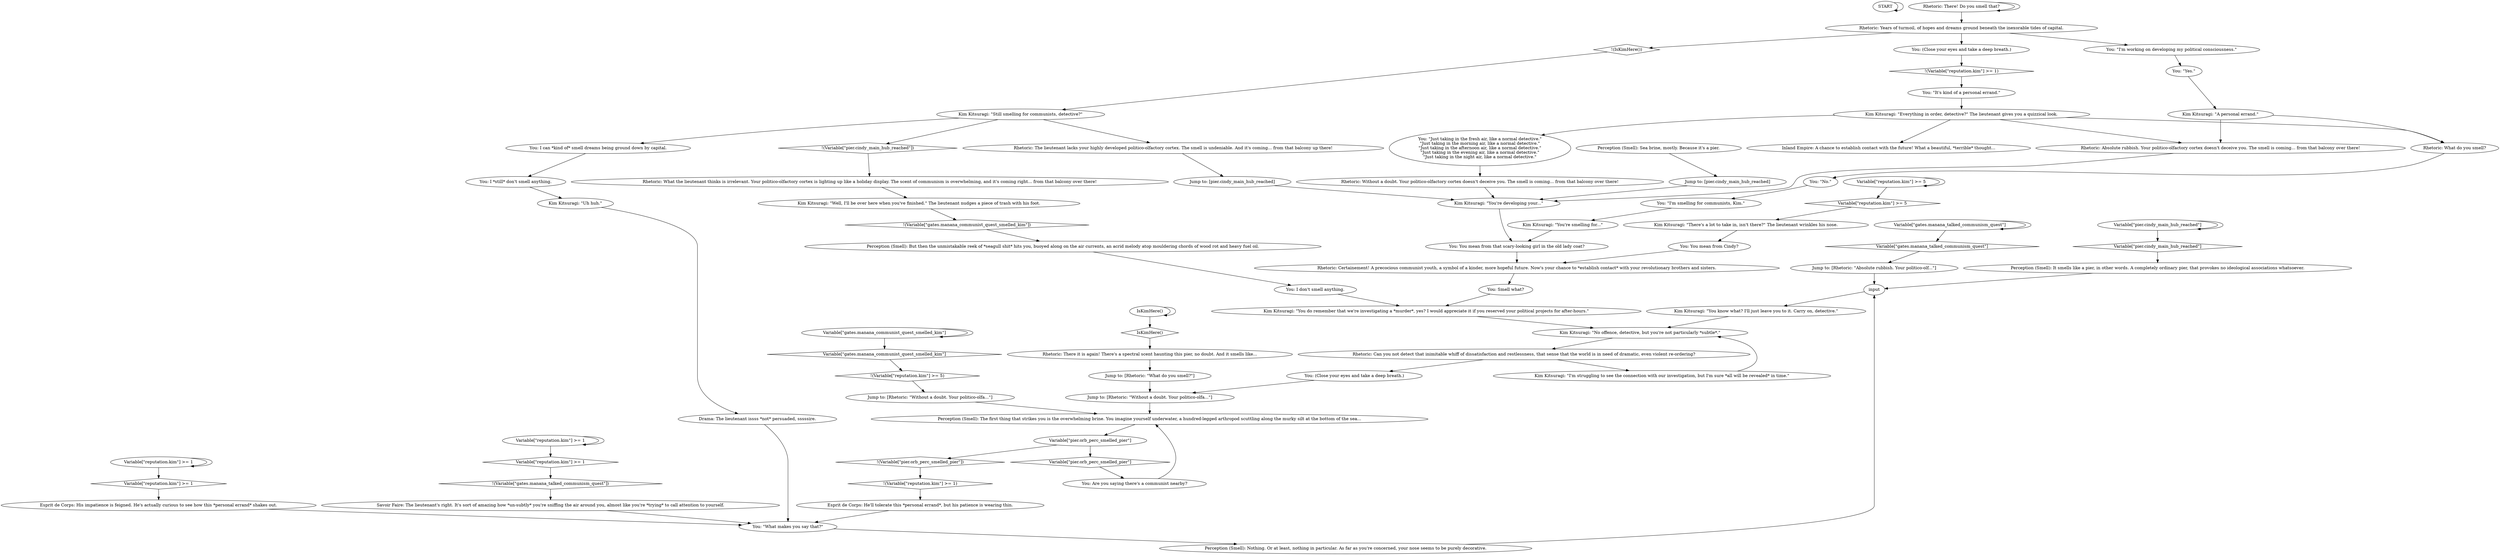 # PIER ORB / communistquest
# Rhetoric smells a communist around here. Part of the Communist Dream Quest
# ==================================================
digraph G {
	  0 [label="START"];
	  1 [label="input"];
	  2 [label="Rhetoric: Absolute rubbish. Your politico-olfactory cortex doesn't deceive you. The smell is coming... from that balcony over there!"];
	  3 [label="You: \"I'm working on developing my political consciousness.\""];
	  4 [label="You: I can *kind of* smell dreams being ground down by capital."];
	  5 [label="You: \"Yes.\""];
	  6 [label="Kim Kitsuragi: \"You're developing your...\""];
	  7 [label="Variable[\"pier.cindy_main_hub_reached\"]"];
	  8 [label="Variable[\"pier.cindy_main_hub_reached\"]", shape=diamond];
	  9 [label="!(Variable[\"pier.cindy_main_hub_reached\"])", shape=diamond];
	  10 [label="You: \"No.\""];
	  11 [label="Perception (Smell): The first thing that strikes you is the overwhelming brine. You imagine yourself underwater, a hundred-legged arthropod scuttling along the murky silt at the bottom of the sea..."];
	  12 [label="Rhetoric: Without a doubt. Your politico-olfactory cortex doesn't deceive you. The smell is coming... from that balcony over there!"];
	  13 [label="Kim Kitsuragi: \"There's a lot to take in, isn't there?\" The lieutenant wrinkles his nose."];
	  14 [label="Kim Kitsuragi: \"You know what? I'll just leave you to it. Carry on, detective.\""];
	  15 [label="Variable[\"gates.manana_talked_communism_quest\"]"];
	  16 [label="Variable[\"gates.manana_talked_communism_quest\"]", shape=diamond];
	  17 [label="!(Variable[\"gates.manana_talked_communism_quest\"])", shape=diamond];
	  18 [label="Variable[\"reputation.kim\"] >= 5"];
	  19 [label="Variable[\"reputation.kim\"] >= 5", shape=diamond];
	  20 [label="!(Variable[\"reputation.kim\"] >= 5)", shape=diamond];
	  21 [label="Kim Kitsuragi: \"Still smelling for communists, detective?\""];
	  22 [label="Perception (Smell): It smells like a pier, in other words. A completely ordinary pier, that provokes no ideological associations whatsoever."];
	  23 [label="You: You mean from Cindy?"];
	  24 [label="Jump to: [Rhetoric: \"Without a doubt. Your politico-olfa...\"]"];
	  25 [label="Kim Kitsuragi: \"I'm struggling to see the connection with our investigation, but I'm sure *all will be revealed* in time.\""];
	  26 [label="You: (Close your eyes and take a deep breath.)"];
	  27 [label="You: Are you saying there's a communist nearby?"];
	  28 [label="Perception (Smell): But then the unmistakable reek of *seagull shit* hits you, buoyed along on the air currents, an acrid melody atop mouldering chords of wood rot and heavy fuel oil."];
	  29 [label="Kim Kitsuragi: \"Everything in order, detective?\" The lieutenant gives you a quizzical look."];
	  30 [label="Kim Kitsuragi: \"A personal errand.\""];
	  31 [label="Kim Kitsuragi: \"Well, I'll be over here when you've finished.\" The lieutenant nudges a piece of trash with his foot."];
	  32 [label="Jump to: [pier.cindy_main_hub_reached]"];
	  33 [label="Rhetoric: Years of turmoil, of hopes and dreams ground beneath the inexorable tides of capital."];
	  34 [label="You: Smell what?"];
	  35 [label="Inland Empire: A chance to establish contact with the future! What a beautiful, *terrible* thought..."];
	  36 [label="You: \"It's kind of a personal errand.\""];
	  37 [label="Kim Kitsuragi: \"You do remember that we're investigating a *murder*, yes? I would appreciate it if you reserved your political projects for after-hours.\""];
	  38 [label="Rhetoric: Can you not detect that inimitable whiff of dissatisfaction and restlessness, that sense that the world is in need of dramatic, even violent re-ordering?"];
	  39 [label="Savoir Faire: The lieutenant's right. It's sort of amazing how *un-subtly* you're sniffing the air around you, almost like you're *trying* to call attention to yourself."];
	  40 [label="Rhetoric: There! Do you smell that?"];
	  41 [label="You: I don't smell anything."];
	  42 [label="IsKimHere()"];
	  43 [label="IsKimHere()", shape=diamond];
	  44 [label="!(IsKimHere())", shape=diamond];
	  45 [label="You: I *still* don't smell anything."];
	  46 [label="Jump to: [Rhetoric: \"Without a doubt. Your politico-olfa...\"]"];
	  47 [label="Rhetoric: What do you smell?"];
	  48 [label="You: \"I'm smelling for communists, Kim.\""];
	  49 [label="Kim Kitsuragi: \"Uh huh.\""];
	  50 [label="Jump to: [Rhetoric: \"Absolute rubbish. Your politico-olf...\"]"];
	  51 [label="Rhetoric: There it is again! There's a spectral scent haunting this pier, no doubt. And it smells like..."];
	  52 [label="Variable[\"gates.manana_communist_quest_smelled_kim\"]"];
	  53 [label="Variable[\"gates.manana_communist_quest_smelled_kim\"]", shape=diamond];
	  54 [label="!(Variable[\"gates.manana_communist_quest_smelled_kim\"])", shape=diamond];
	  55 [label="Variable[\"reputation.kim\"] >= 1"];
	  56 [label="Variable[\"reputation.kim\"] >= 1", shape=diamond];
	  57 [label="!(Variable[\"reputation.kim\"] >= 1)", shape=diamond];
	  58 [label="Perception (Smell): Nothing. Or at least, nothing in particular. As far as you're concerned, your nose seems to be purely decorative."];
	  59 [label="Kim Kitsuragi: \"No offence, detective, but you're not particularly *subtle*.\""];
	  60 [label="Rhetoric: The lieutenant lacks your highly developed politico-olfactory cortex. The smell is undeniable. And it's coming... from that balcony up there!"];
	  61 [label="You: \"What makes you say that?\""];
	  62 [label="Rhetoric: What the lieutenant thinks is irrelevant. Your politico-olfactory cortex is lighting up like a holiday display. The scent of communism is overwhelming, and it's coming right... from that balcony over there!"];
	  63 [label="You: You mean from that scary-looking girl in the old lady coat?"];
	  64 [label="Variable[\"reputation.kim\"] >= 1"];
	  65 [label="Variable[\"reputation.kim\"] >= 1", shape=diamond];
	  66 [label="!(Variable[\"reputation.kim\"] >= 1)", shape=diamond];
	  67 [label="Jump to: [Rhetoric: \"What do you smell?\"]"];
	  68 [label="Perception (Smell): Sea brine, mostly. Because it's a pier."];
	  69 [label="You: \"Just taking in the fresh air, like a normal detective.\"\n\"Just taking in the morning air, like a normal detective.\"\n\"Just taking in the afternoon air, like a normal detective.\"\n\"Just taking in the evening air, like a normal detective.\"\n\"Just taking in the night air, like a normal detective.\""];
	  70 [label="Esprit de Corps: He'll tolerate this *personal errand*, but his patience is wearing thin."];
	  71 [label="Kim Kitsuragi: \"You're smelling for...\""];
	  72 [label="Esprit de Corps: His impatience is feigned. He's actually curious to see how this *personal errand* shakes out."];
	  73 [label="Drama: The lieutenant issss *not* persuaded, sssssire."];
	  74 [label="Variable[\"pier.orb_perc_smelled_pier\"]"];
	  75 [label="Variable[\"pier.orb_perc_smelled_pier\"]", shape=diamond];
	  76 [label="!(Variable[\"pier.orb_perc_smelled_pier\"])", shape=diamond];
	  77 [label="Rhetoric: Certainement! A precocious communist youth, a symbol of a kinder, more hopeful future. Now's your chance to *establish contact* with your revolutionary brothers and sisters."];
	  78 [label="Jump to: [pier.cindy_main_hub_reached]"];
	  79 [label="You: (Close your eyes and take a deep breath.)"];
	  0 -> 0
	  1 -> 14
	  2 -> 6
	  3 -> 5
	  4 -> 45
	  5 -> 30
	  6 -> 63
	  7 -> 8
	  7 -> 7
	  8 -> 22
	  9 -> 62
	  10 -> 48
	  11 -> 74
	  12 -> 6
	  13 -> 23
	  14 -> 59
	  15 -> 16
	  15 -> 15
	  16 -> 50
	  17 -> 39
	  18 -> 18
	  18 -> 19
	  19 -> 13
	  20 -> 24
	  21 -> 9
	  21 -> 4
	  21 -> 60
	  22 -> 1
	  23 -> 77
	  24 -> 11
	  25 -> 59
	  26 -> 46
	  27 -> 11
	  28 -> 41
	  29 -> 2
	  29 -> 35
	  29 -> 69
	  29 -> 47
	  30 -> 2
	  30 -> 47
	  31 -> 54
	  32 -> 6
	  33 -> 3
	  33 -> 44
	  33 -> 79
	  34 -> 37
	  36 -> 29
	  37 -> 59
	  38 -> 25
	  38 -> 26
	  39 -> 61
	  40 -> 40
	  40 -> 33
	  41 -> 37
	  42 -> 42
	  42 -> 43
	  43 -> 51
	  44 -> 21
	  45 -> 49
	  46 -> 11
	  47 -> 10
	  48 -> 71
	  49 -> 73
	  50 -> 1
	  51 -> 67
	  52 -> 52
	  52 -> 53
	  53 -> 20
	  54 -> 28
	  55 -> 56
	  55 -> 55
	  56 -> 72
	  57 -> 70
	  58 -> 1
	  59 -> 38
	  60 -> 78
	  61 -> 58
	  62 -> 31
	  63 -> 77
	  64 -> 64
	  64 -> 65
	  65 -> 17
	  66 -> 36
	  67 -> 46
	  68 -> 32
	  69 -> 12
	  70 -> 61
	  71 -> 63
	  72 -> 61
	  73 -> 61
	  74 -> 75
	  74 -> 76
	  75 -> 27
	  76 -> 57
	  77 -> 34
	  78 -> 6
	  79 -> 66
}

